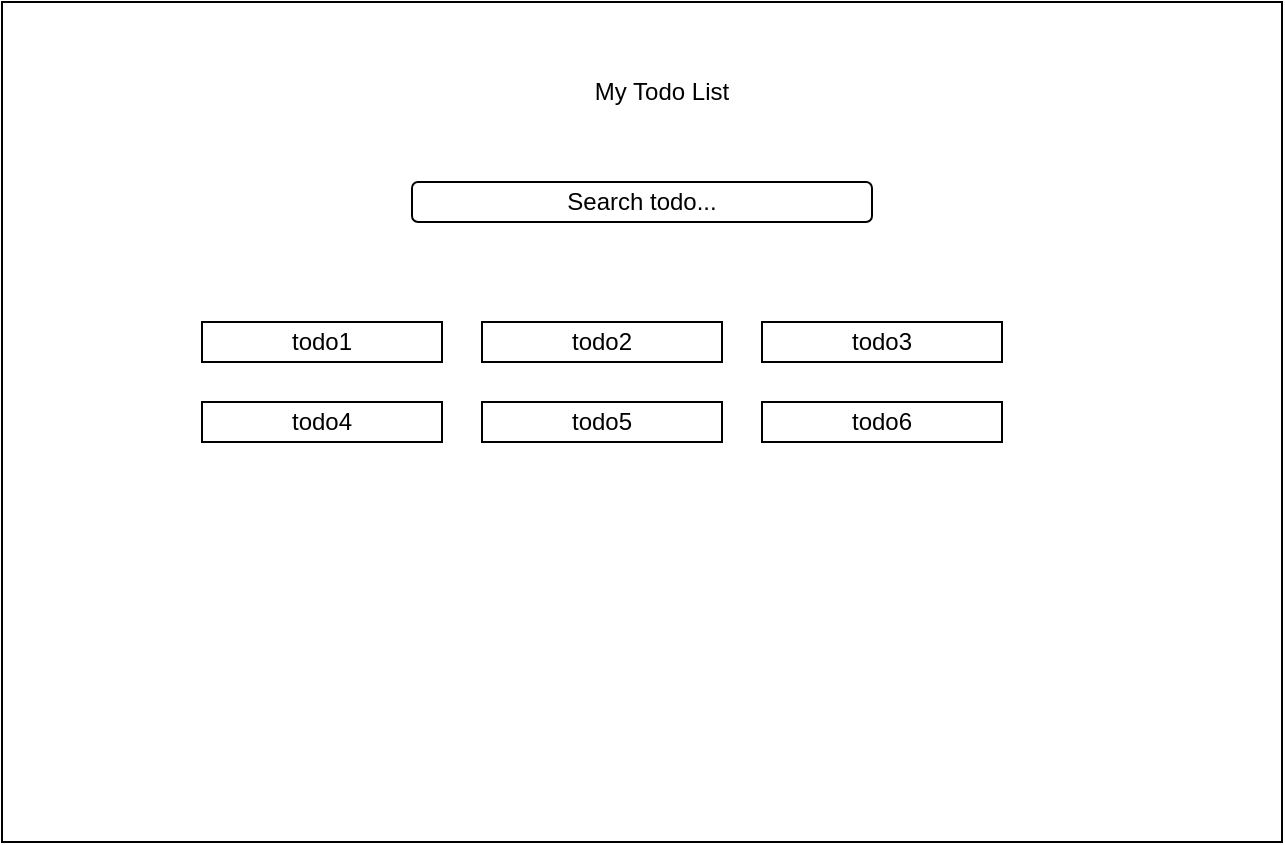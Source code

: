 <mxfile>
    <diagram id="XOnATC7TPSIUG96LE4Sf" name="Page-1">
        <mxGraphModel dx="1328" dy="318" grid="1" gridSize="10" guides="1" tooltips="1" connect="1" arrows="1" fold="1" page="1" pageScale="1" pageWidth="827" pageHeight="1169" math="0" shadow="0">
            <root>
                <mxCell id="0"/>
                <mxCell id="1" parent="0"/>
                <mxCell id="2" value="_" style="rounded=0;whiteSpace=wrap;html=1;" parent="1" vertex="1">
                    <mxGeometry x="-720" y="30" width="640" height="420" as="geometry"/>
                </mxCell>
                <mxCell id="3" value="Search todo..." style="rounded=1;whiteSpace=wrap;html=1;" parent="1" vertex="1">
                    <mxGeometry x="-515" y="120" width="230" height="20" as="geometry"/>
                </mxCell>
                <mxCell id="5" value="todo1" style="rounded=0;whiteSpace=wrap;html=1;" parent="1" vertex="1">
                    <mxGeometry x="-620" y="190" width="120" height="20" as="geometry"/>
                </mxCell>
                <mxCell id="6" value="todo4" style="rounded=0;whiteSpace=wrap;html=1;" parent="1" vertex="1">
                    <mxGeometry x="-620" y="230" width="120" height="20" as="geometry"/>
                </mxCell>
                <mxCell id="7" value="todo2" style="rounded=0;whiteSpace=wrap;html=1;" parent="1" vertex="1">
                    <mxGeometry x="-480" y="190" width="120" height="20" as="geometry"/>
                </mxCell>
                <mxCell id="8" value="todo5" style="rounded=0;whiteSpace=wrap;html=1;" parent="1" vertex="1">
                    <mxGeometry x="-480" y="230" width="120" height="20" as="geometry"/>
                </mxCell>
                <mxCell id="9" value="todo3" style="rounded=0;whiteSpace=wrap;html=1;" parent="1" vertex="1">
                    <mxGeometry x="-340" y="190" width="120" height="20" as="geometry"/>
                </mxCell>
                <mxCell id="10" value="todo6" style="rounded=0;whiteSpace=wrap;html=1;" parent="1" vertex="1">
                    <mxGeometry x="-340" y="230" width="120" height="20" as="geometry"/>
                </mxCell>
                <mxCell id="11" value="My Todo List" style="text;html=1;strokeColor=none;fillColor=none;align=center;verticalAlign=middle;whiteSpace=wrap;rounded=0;" parent="1" vertex="1">
                    <mxGeometry x="-440" y="60" width="100" height="30" as="geometry"/>
                </mxCell>
            </root>
        </mxGraphModel>
    </diagram>
</mxfile>